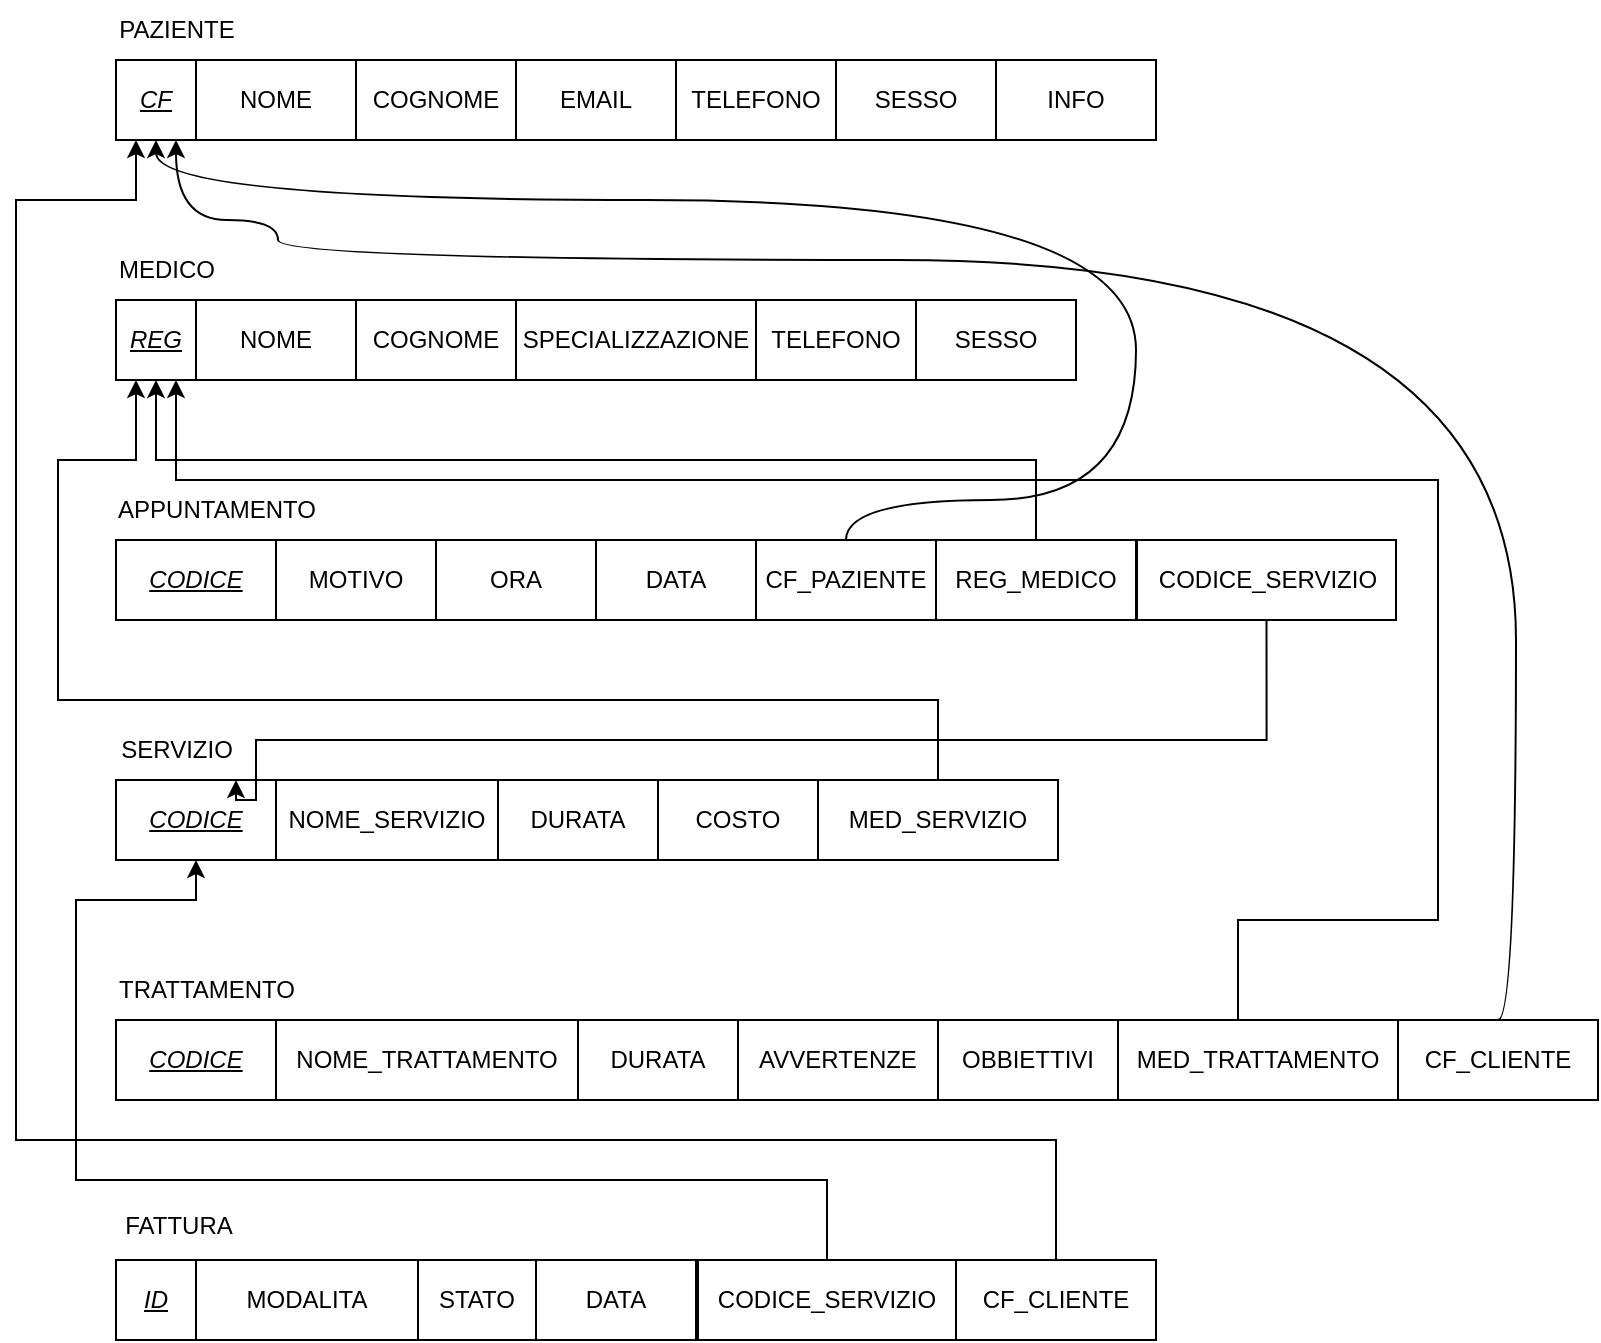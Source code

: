 <mxfile version="24.4.2" type="device">
  <diagram name="Pagina-1" id="VueGq6n8OOYJoCHBYx-M">
    <mxGraphModel dx="1862" dy="1569" grid="1" gridSize="10" guides="1" tooltips="1" connect="1" arrows="1" fold="1" page="1" pageScale="1" pageWidth="827" pageHeight="1169" math="0" shadow="0">
      <root>
        <mxCell id="0" />
        <mxCell id="1" parent="0" />
        <mxCell id="gQHWvO7UZX-V58ZkqX_g-48" value="&lt;i&gt;&lt;u&gt;CF&lt;/u&gt;&lt;/i&gt;" style="html=1;whiteSpace=wrap;container=1;recursiveResize=0;collapsible=0;" vertex="1" parent="1">
          <mxGeometry x="79" y="80" width="40" height="40" as="geometry" />
        </mxCell>
        <mxCell id="gQHWvO7UZX-V58ZkqX_g-51" value="PAZIENTE" style="text;html=1;align=center;verticalAlign=middle;resizable=0;points=[];autosize=1;strokeColor=none;fillColor=none;" vertex="1" parent="1">
          <mxGeometry x="69" y="50" width="80" height="30" as="geometry" />
        </mxCell>
        <mxCell id="gQHWvO7UZX-V58ZkqX_g-52" value="NOME" style="html=1;whiteSpace=wrap;container=1;recursiveResize=0;collapsible=0;" vertex="1" parent="1">
          <mxGeometry x="119" y="80" width="80" height="40" as="geometry" />
        </mxCell>
        <mxCell id="gQHWvO7UZX-V58ZkqX_g-53" value="COGNOME" style="html=1;whiteSpace=wrap;container=1;recursiveResize=0;collapsible=0;" vertex="1" parent="1">
          <mxGeometry x="199" y="80" width="80" height="40" as="geometry" />
        </mxCell>
        <mxCell id="gQHWvO7UZX-V58ZkqX_g-54" value="EMAIL" style="html=1;whiteSpace=wrap;container=1;recursiveResize=0;collapsible=0;" vertex="1" parent="1">
          <mxGeometry x="279" y="80" width="80" height="40" as="geometry" />
        </mxCell>
        <mxCell id="gQHWvO7UZX-V58ZkqX_g-55" value="TELEFONO" style="html=1;whiteSpace=wrap;container=1;recursiveResize=0;collapsible=0;" vertex="1" parent="1">
          <mxGeometry x="359" y="80" width="80" height="40" as="geometry" />
        </mxCell>
        <mxCell id="gQHWvO7UZX-V58ZkqX_g-56" value="SESSO" style="html=1;whiteSpace=wrap;container=1;recursiveResize=0;collapsible=0;" vertex="1" parent="1">
          <mxGeometry x="439" y="80" width="80" height="40" as="geometry" />
        </mxCell>
        <mxCell id="gQHWvO7UZX-V58ZkqX_g-57" value="INFO" style="html=1;whiteSpace=wrap;container=1;recursiveResize=0;collapsible=0;" vertex="1" parent="1">
          <mxGeometry x="519" y="80" width="80" height="40" as="geometry" />
        </mxCell>
        <mxCell id="gQHWvO7UZX-V58ZkqX_g-58" value="&lt;i&gt;&lt;u&gt;CODICE&lt;/u&gt;&lt;/i&gt;" style="html=1;whiteSpace=wrap;container=1;recursiveResize=0;collapsible=0;" vertex="1" parent="1">
          <mxGeometry x="79" y="320" width="80" height="40" as="geometry" />
        </mxCell>
        <mxCell id="gQHWvO7UZX-V58ZkqX_g-59" value="MOTIVO" style="html=1;whiteSpace=wrap;container=1;recursiveResize=0;collapsible=0;" vertex="1" parent="1">
          <mxGeometry x="159" y="320" width="80" height="40" as="geometry" />
        </mxCell>
        <mxCell id="gQHWvO7UZX-V58ZkqX_g-60" value="ORA" style="html=1;whiteSpace=wrap;container=1;recursiveResize=0;collapsible=0;" vertex="1" parent="1">
          <mxGeometry x="239" y="320" width="80" height="40" as="geometry" />
        </mxCell>
        <mxCell id="gQHWvO7UZX-V58ZkqX_g-61" value="DATA" style="html=1;whiteSpace=wrap;container=1;recursiveResize=0;collapsible=0;" vertex="1" parent="1">
          <mxGeometry x="319" y="320" width="80" height="40" as="geometry" />
        </mxCell>
        <mxCell id="gQHWvO7UZX-V58ZkqX_g-65" value="APPUNTAMENTO" style="text;html=1;align=center;verticalAlign=middle;resizable=0;points=[];autosize=1;strokeColor=none;fillColor=none;" vertex="1" parent="1">
          <mxGeometry x="69" y="290" width="120" height="30" as="geometry" />
        </mxCell>
        <mxCell id="gQHWvO7UZX-V58ZkqX_g-66" value="&lt;i&gt;&lt;u&gt;REG&lt;/u&gt;&lt;/i&gt;" style="html=1;whiteSpace=wrap;container=1;recursiveResize=0;collapsible=0;" vertex="1" parent="1">
          <mxGeometry x="79" y="200" width="40" height="40" as="geometry" />
        </mxCell>
        <mxCell id="gQHWvO7UZX-V58ZkqX_g-67" value="NOME" style="html=1;whiteSpace=wrap;container=1;recursiveResize=0;collapsible=0;" vertex="1" parent="1">
          <mxGeometry x="119" y="200" width="80" height="40" as="geometry" />
        </mxCell>
        <mxCell id="gQHWvO7UZX-V58ZkqX_g-68" value="COGNOME" style="html=1;whiteSpace=wrap;container=1;recursiveResize=0;collapsible=0;" vertex="1" parent="1">
          <mxGeometry x="199" y="200" width="80" height="40" as="geometry" />
        </mxCell>
        <mxCell id="gQHWvO7UZX-V58ZkqX_g-69" value="SPECIALIZZAZIONE" style="html=1;whiteSpace=wrap;container=1;recursiveResize=0;collapsible=0;" vertex="1" parent="1">
          <mxGeometry x="279" y="200" width="120" height="40" as="geometry" />
        </mxCell>
        <mxCell id="gQHWvO7UZX-V58ZkqX_g-70" value="TELEFONO" style="html=1;whiteSpace=wrap;container=1;recursiveResize=0;collapsible=0;" vertex="1" parent="1">
          <mxGeometry x="399" y="200" width="80" height="40" as="geometry" />
        </mxCell>
        <mxCell id="gQHWvO7UZX-V58ZkqX_g-73" value="MEDICO" style="text;html=1;align=center;verticalAlign=middle;resizable=0;points=[];autosize=1;strokeColor=none;fillColor=none;" vertex="1" parent="1">
          <mxGeometry x="69" y="170" width="70" height="30" as="geometry" />
        </mxCell>
        <mxCell id="gQHWvO7UZX-V58ZkqX_g-74" value="SESSO" style="html=1;whiteSpace=wrap;container=1;recursiveResize=0;collapsible=0;" vertex="1" parent="1">
          <mxGeometry x="479" y="200" width="80" height="40" as="geometry" />
        </mxCell>
        <mxCell id="gQHWvO7UZX-V58ZkqX_g-77" style="edgeStyle=orthogonalEdgeStyle;rounded=0;orthogonalLoop=1;jettySize=auto;html=1;exitX=0.5;exitY=0;exitDx=0;exitDy=0;entryX=0.5;entryY=1;entryDx=0;entryDy=0;curved=1;" edge="1" parent="1" source="gQHWvO7UZX-V58ZkqX_g-75" target="gQHWvO7UZX-V58ZkqX_g-48">
          <mxGeometry relative="1" as="geometry">
            <Array as="points">
              <mxPoint x="444" y="300" />
              <mxPoint x="589" y="300" />
              <mxPoint x="589" y="150" />
              <mxPoint x="99" y="150" />
            </Array>
          </mxGeometry>
        </mxCell>
        <mxCell id="gQHWvO7UZX-V58ZkqX_g-75" value="CF_PAZIENTE" style="html=1;whiteSpace=wrap;container=1;recursiveResize=0;collapsible=0;" vertex="1" parent="1">
          <mxGeometry x="399" y="320" width="90" height="40" as="geometry" />
        </mxCell>
        <mxCell id="gQHWvO7UZX-V58ZkqX_g-110" style="edgeStyle=orthogonalEdgeStyle;rounded=0;orthogonalLoop=1;jettySize=auto;html=1;exitX=0.5;exitY=0;exitDx=0;exitDy=0;entryX=0.5;entryY=1;entryDx=0;entryDy=0;" edge="1" parent="1" source="gQHWvO7UZX-V58ZkqX_g-76" target="gQHWvO7UZX-V58ZkqX_g-66">
          <mxGeometry relative="1" as="geometry" />
        </mxCell>
        <mxCell id="gQHWvO7UZX-V58ZkqX_g-76" value="REG_MEDICO" style="html=1;whiteSpace=wrap;container=1;recursiveResize=0;collapsible=0;" vertex="1" parent="1">
          <mxGeometry x="489" y="320" width="100" height="40" as="geometry" />
        </mxCell>
        <mxCell id="gQHWvO7UZX-V58ZkqX_g-80" value="&lt;i&gt;&lt;u&gt;CODICE&lt;/u&gt;&lt;/i&gt;" style="html=1;whiteSpace=wrap;container=1;recursiveResize=0;collapsible=0;" vertex="1" parent="1">
          <mxGeometry x="79" y="440" width="80" height="40" as="geometry" />
        </mxCell>
        <mxCell id="gQHWvO7UZX-V58ZkqX_g-81" value="NOME_SERVIZIO" style="html=1;whiteSpace=wrap;container=1;recursiveResize=0;collapsible=0;" vertex="1" parent="1">
          <mxGeometry x="159" y="440" width="111" height="40" as="geometry" />
        </mxCell>
        <mxCell id="gQHWvO7UZX-V58ZkqX_g-82" value="DURATA" style="html=1;whiteSpace=wrap;container=1;recursiveResize=0;collapsible=0;" vertex="1" parent="1">
          <mxGeometry x="270" y="440" width="80" height="40" as="geometry" />
        </mxCell>
        <mxCell id="gQHWvO7UZX-V58ZkqX_g-83" value="COSTO" style="html=1;whiteSpace=wrap;container=1;recursiveResize=0;collapsible=0;" vertex="1" parent="1">
          <mxGeometry x="350" y="440" width="80" height="40" as="geometry" />
        </mxCell>
        <mxCell id="gQHWvO7UZX-V58ZkqX_g-88" style="edgeStyle=orthogonalEdgeStyle;rounded=0;orthogonalLoop=1;jettySize=auto;html=1;exitX=0.5;exitY=0;exitDx=0;exitDy=0;entryX=0.25;entryY=1;entryDx=0;entryDy=0;" edge="1" parent="1" source="gQHWvO7UZX-V58ZkqX_g-85" target="gQHWvO7UZX-V58ZkqX_g-66">
          <mxGeometry relative="1" as="geometry">
            <mxPoint x="80" y="260" as="targetPoint" />
            <Array as="points">
              <mxPoint x="490" y="400" />
              <mxPoint x="50" y="400" />
              <mxPoint x="50" y="280" />
              <mxPoint x="89" y="280" />
            </Array>
          </mxGeometry>
        </mxCell>
        <mxCell id="gQHWvO7UZX-V58ZkqX_g-85" value="MED_SERVIZIO" style="html=1;whiteSpace=wrap;container=1;recursiveResize=0;collapsible=0;" vertex="1" parent="1">
          <mxGeometry x="430" y="440" width="120" height="40" as="geometry" />
        </mxCell>
        <mxCell id="gQHWvO7UZX-V58ZkqX_g-86" value="SERVIZIO" style="text;html=1;align=center;verticalAlign=middle;resizable=0;points=[];autosize=1;strokeColor=none;fillColor=none;" vertex="1" parent="1">
          <mxGeometry x="69" y="410" width="80" height="30" as="geometry" />
        </mxCell>
        <mxCell id="gQHWvO7UZX-V58ZkqX_g-89" value="&lt;i&gt;&lt;u&gt;CODICE&lt;/u&gt;&lt;/i&gt;" style="html=1;whiteSpace=wrap;container=1;recursiveResize=0;collapsible=0;" vertex="1" parent="1">
          <mxGeometry x="79" y="560" width="80" height="40" as="geometry" />
        </mxCell>
        <mxCell id="gQHWvO7UZX-V58ZkqX_g-90" value="NOME_TRATTAMENTO" style="html=1;whiteSpace=wrap;container=1;recursiveResize=0;collapsible=0;" vertex="1" parent="1">
          <mxGeometry x="159" y="560" width="151" height="40" as="geometry" />
        </mxCell>
        <mxCell id="gQHWvO7UZX-V58ZkqX_g-91" value="DURATA" style="html=1;whiteSpace=wrap;container=1;recursiveResize=0;collapsible=0;" vertex="1" parent="1">
          <mxGeometry x="310" y="560" width="80" height="40" as="geometry" />
        </mxCell>
        <mxCell id="gQHWvO7UZX-V58ZkqX_g-92" value="AVVERTENZE" style="html=1;whiteSpace=wrap;container=1;recursiveResize=0;collapsible=0;" vertex="1" parent="1">
          <mxGeometry x="390" y="560" width="100" height="40" as="geometry" />
        </mxCell>
        <mxCell id="gQHWvO7UZX-V58ZkqX_g-93" value="OBBIETTIVI" style="html=1;whiteSpace=wrap;container=1;recursiveResize=0;collapsible=0;" vertex="1" parent="1">
          <mxGeometry x="490" y="560" width="90" height="40" as="geometry" />
        </mxCell>
        <mxCell id="gQHWvO7UZX-V58ZkqX_g-94" value="&lt;i&gt;&lt;u&gt;ID&lt;/u&gt;&lt;/i&gt;" style="html=1;whiteSpace=wrap;container=1;recursiveResize=0;collapsible=0;" vertex="1" parent="1">
          <mxGeometry x="79" y="680" width="40" height="40" as="geometry" />
        </mxCell>
        <mxCell id="gQHWvO7UZX-V58ZkqX_g-95" value="MODALITA" style="html=1;whiteSpace=wrap;container=1;recursiveResize=0;collapsible=0;" vertex="1" parent="1">
          <mxGeometry x="119" y="680" width="111" height="40" as="geometry" />
        </mxCell>
        <mxCell id="gQHWvO7UZX-V58ZkqX_g-96" value="STATO" style="html=1;whiteSpace=wrap;container=1;recursiveResize=0;collapsible=0;" vertex="1" parent="1">
          <mxGeometry x="230" y="680" width="59" height="40" as="geometry" />
        </mxCell>
        <mxCell id="gQHWvO7UZX-V58ZkqX_g-97" value="DATA" style="html=1;whiteSpace=wrap;container=1;recursiveResize=0;collapsible=0;" vertex="1" parent="1">
          <mxGeometry x="289" y="680" width="80" height="40" as="geometry" />
        </mxCell>
        <mxCell id="gQHWvO7UZX-V58ZkqX_g-103" style="edgeStyle=orthogonalEdgeStyle;rounded=0;orthogonalLoop=1;jettySize=auto;html=1;exitX=0.5;exitY=0;exitDx=0;exitDy=0;entryX=0.5;entryY=1;entryDx=0;entryDy=0;" edge="1" parent="1" source="gQHWvO7UZX-V58ZkqX_g-98" target="gQHWvO7UZX-V58ZkqX_g-80">
          <mxGeometry relative="1" as="geometry">
            <Array as="points">
              <mxPoint x="435" y="640" />
              <mxPoint x="59.0" y="640" />
              <mxPoint x="59.0" y="500" />
              <mxPoint x="119" y="500" />
            </Array>
          </mxGeometry>
        </mxCell>
        <mxCell id="gQHWvO7UZX-V58ZkqX_g-98" value="CODICE_SERVIZIO" style="html=1;whiteSpace=wrap;container=1;recursiveResize=0;collapsible=0;" vertex="1" parent="1">
          <mxGeometry x="370" y="680" width="129" height="40" as="geometry" />
        </mxCell>
        <mxCell id="gQHWvO7UZX-V58ZkqX_g-99" value="TRATTAMENTO" style="text;html=1;align=center;verticalAlign=middle;resizable=0;points=[];autosize=1;strokeColor=none;fillColor=none;" vertex="1" parent="1">
          <mxGeometry x="69" y="530" width="110" height="30" as="geometry" />
        </mxCell>
        <mxCell id="gQHWvO7UZX-V58ZkqX_g-100" value="FATTURA" style="text;html=1;align=center;verticalAlign=middle;resizable=0;points=[];autosize=1;strokeColor=none;fillColor=none;" vertex="1" parent="1">
          <mxGeometry x="70" y="648" width="80" height="30" as="geometry" />
        </mxCell>
        <mxCell id="gQHWvO7UZX-V58ZkqX_g-111" style="edgeStyle=orthogonalEdgeStyle;rounded=0;orthogonalLoop=1;jettySize=auto;html=1;exitX=0.5;exitY=0;exitDx=0;exitDy=0;entryX=0.75;entryY=1;entryDx=0;entryDy=0;" edge="1" parent="1" source="gQHWvO7UZX-V58ZkqX_g-102" target="gQHWvO7UZX-V58ZkqX_g-66">
          <mxGeometry relative="1" as="geometry">
            <Array as="points">
              <mxPoint x="640" y="510" />
              <mxPoint x="740" y="510" />
              <mxPoint x="740" y="290" />
              <mxPoint x="109" y="290" />
            </Array>
          </mxGeometry>
        </mxCell>
        <mxCell id="gQHWvO7UZX-V58ZkqX_g-102" value="MED_TRATTAMENTO" style="html=1;whiteSpace=wrap;container=1;recursiveResize=0;collapsible=0;" vertex="1" parent="1">
          <mxGeometry x="580" y="560" width="140" height="40" as="geometry" />
        </mxCell>
        <mxCell id="gQHWvO7UZX-V58ZkqX_g-105" style="edgeStyle=orthogonalEdgeStyle;rounded=0;orthogonalLoop=1;jettySize=auto;html=1;exitX=0.5;exitY=0;exitDx=0;exitDy=0;entryX=0.25;entryY=1;entryDx=0;entryDy=0;" edge="1" parent="1" source="gQHWvO7UZX-V58ZkqX_g-104" target="gQHWvO7UZX-V58ZkqX_g-48">
          <mxGeometry relative="1" as="geometry">
            <Array as="points">
              <mxPoint x="549" y="620" />
              <mxPoint x="29" y="620" />
              <mxPoint x="29" y="150" />
              <mxPoint x="89" y="150" />
            </Array>
          </mxGeometry>
        </mxCell>
        <mxCell id="gQHWvO7UZX-V58ZkqX_g-104" value="CF_CLIENTE" style="html=1;whiteSpace=wrap;container=1;recursiveResize=0;collapsible=0;" vertex="1" parent="1">
          <mxGeometry x="499" y="680" width="100" height="40" as="geometry" />
        </mxCell>
        <mxCell id="gQHWvO7UZX-V58ZkqX_g-109" style="edgeStyle=orthogonalEdgeStyle;rounded=0;orthogonalLoop=1;jettySize=auto;html=1;exitX=0.5;exitY=0;exitDx=0;exitDy=0;entryX=0.75;entryY=1;entryDx=0;entryDy=0;curved=1;" edge="1" parent="1" source="gQHWvO7UZX-V58ZkqX_g-106" target="gQHWvO7UZX-V58ZkqX_g-48">
          <mxGeometry relative="1" as="geometry">
            <Array as="points">
              <mxPoint x="779" y="560" />
              <mxPoint x="779" y="180" />
              <mxPoint x="160" y="180" />
              <mxPoint x="160" y="160" />
              <mxPoint x="109" y="160" />
            </Array>
          </mxGeometry>
        </mxCell>
        <mxCell id="gQHWvO7UZX-V58ZkqX_g-106" value="CF_CLIENTE" style="html=1;whiteSpace=wrap;container=1;recursiveResize=0;collapsible=0;" vertex="1" parent="1">
          <mxGeometry x="720" y="560" width="100" height="40" as="geometry" />
        </mxCell>
        <mxCell id="gQHWvO7UZX-V58ZkqX_g-108" style="edgeStyle=orthogonalEdgeStyle;rounded=0;orthogonalLoop=1;jettySize=auto;html=1;exitX=0.5;exitY=1;exitDx=0;exitDy=0;entryX=0.75;entryY=0;entryDx=0;entryDy=0;" edge="1" parent="1" source="gQHWvO7UZX-V58ZkqX_g-107" target="gQHWvO7UZX-V58ZkqX_g-80">
          <mxGeometry relative="1" as="geometry">
            <Array as="points">
              <mxPoint x="654" y="420" />
              <mxPoint x="149" y="420" />
              <mxPoint x="149" y="450" />
              <mxPoint x="139" y="450" />
            </Array>
          </mxGeometry>
        </mxCell>
        <mxCell id="gQHWvO7UZX-V58ZkqX_g-107" value="CODICE_SERVIZIO" style="html=1;whiteSpace=wrap;container=1;recursiveResize=0;collapsible=0;" vertex="1" parent="1">
          <mxGeometry x="589.5" y="320" width="129.5" height="40" as="geometry" />
        </mxCell>
      </root>
    </mxGraphModel>
  </diagram>
</mxfile>
